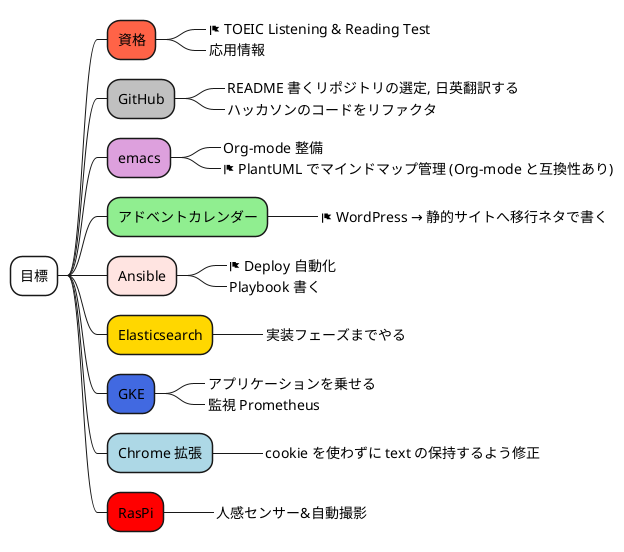 @startmindmap
*[#white] 目標
**[#tomato] 資格
***_ <&flag> TOEIC Listening & Reading Test
***_ 応用情報
**[#silver] GitHub
***_ README 書くリポジトリの選定, 日英翻訳する
***_ ハッカソンのコードをリファクタ
**[#plum] emacs
***_ Org-mode 整備
***_ <&flag> PlantUML でマインドマップ管理 (Org-mode と互換性あり)
**[#lightgreen] アドベントカレンダー
***_ <&flag> WordPress → 静的サイトへ移行ネタで書く
**[#mistyrose] Ansible
***_ <&flag> Deploy 自動化
***_ Playbook 書く
**[#gold] Elasticsearch
***_ 実装フェーズまでやる
**[#royalblue] GKE
***_ アプリケーションを乗せる
***_ 監視 Prometheus
**[#lightblue] Chrome 拡張
***_ cookie を使わずに text の保持するよう修正
**[#red] RasPi
***_ 人感センサー&自動撮影
@endmindmap
